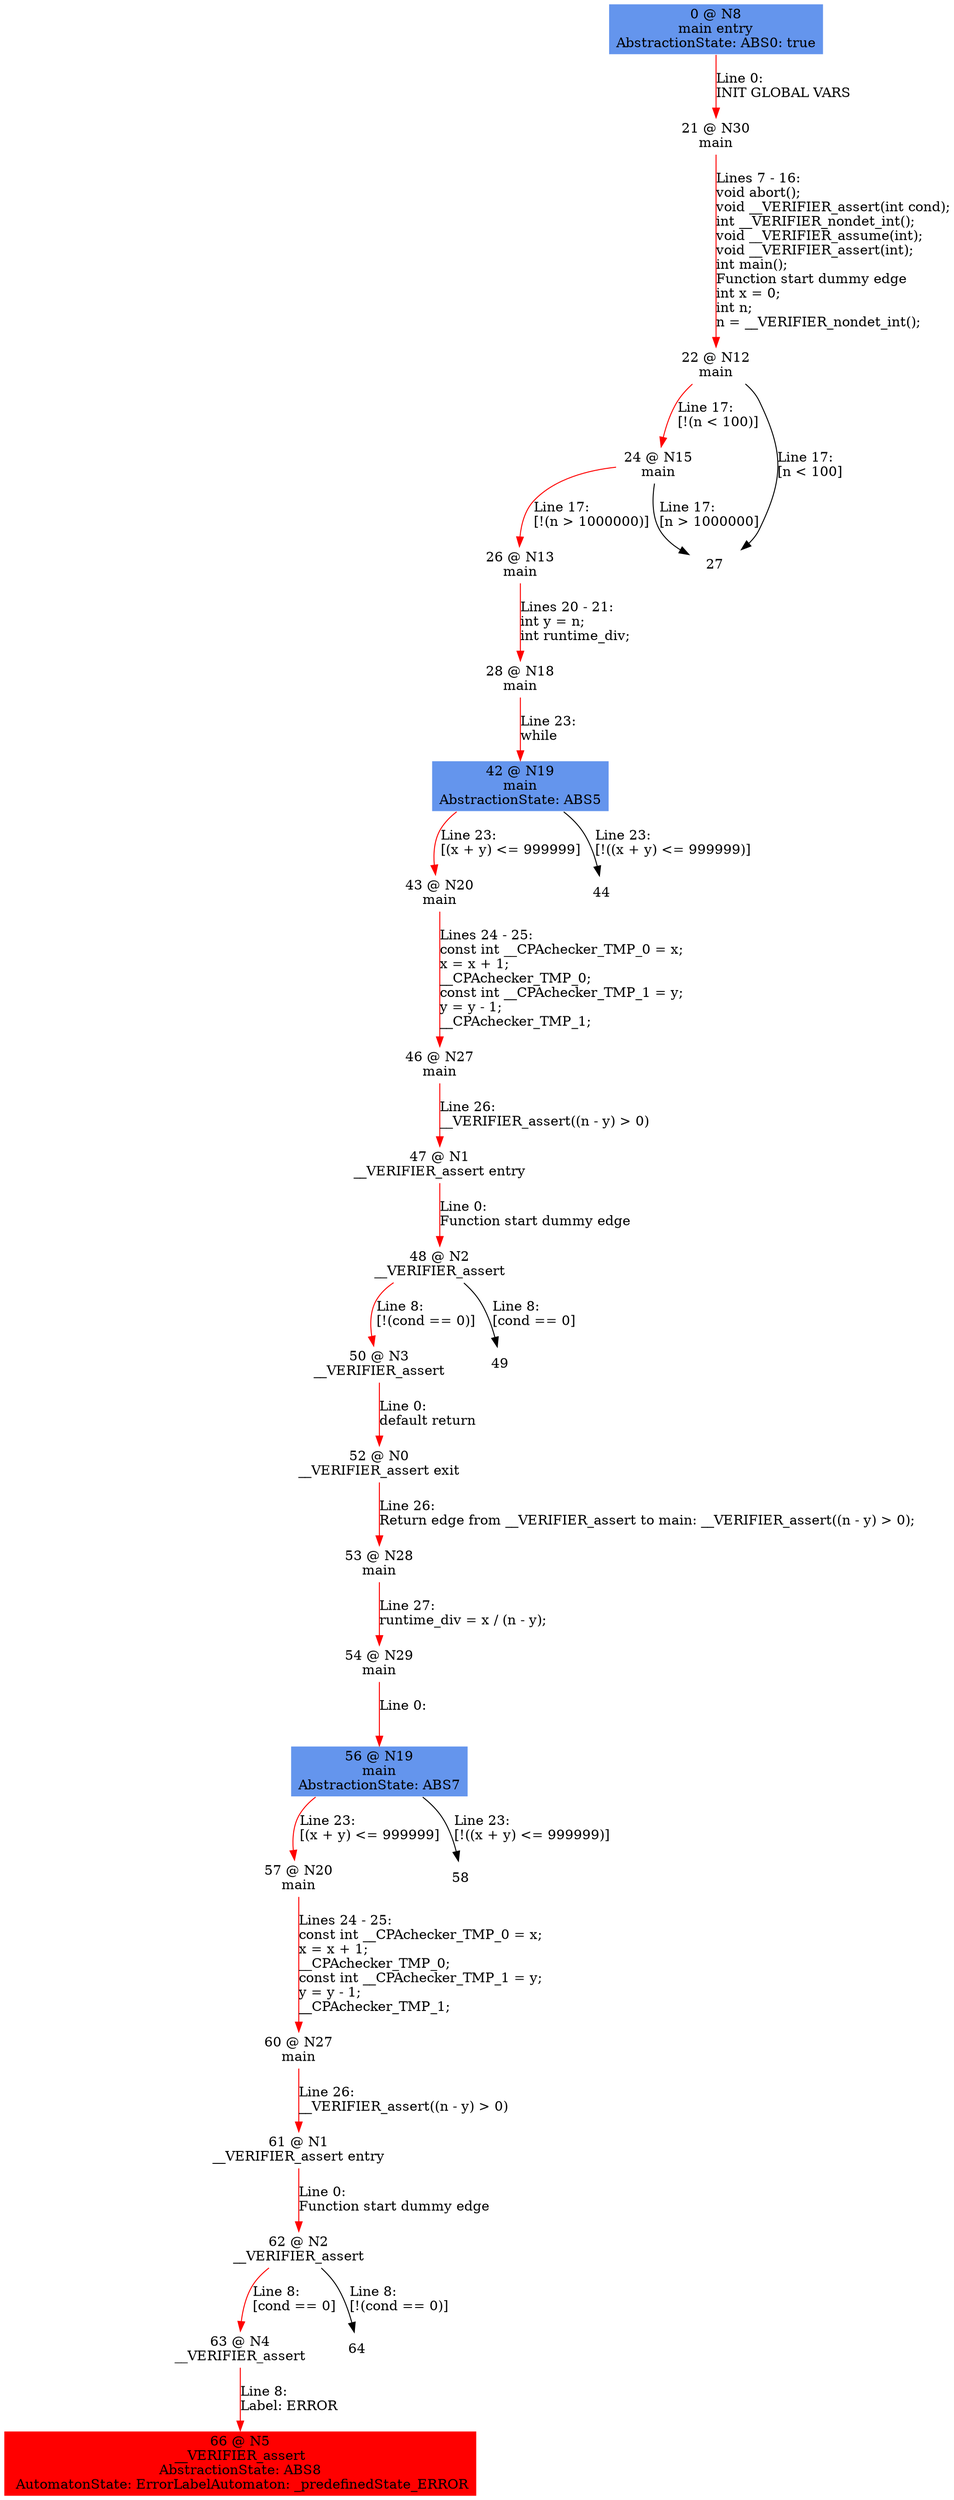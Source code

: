 digraph ARG {
node [style="filled" shape="box" color="white"]
0 [fillcolor="cornflowerblue" label="0 @ N8\nmain entry\nAbstractionState: ABS0: true\n" id="0"]
21 [label="21 @ N30\nmain\n" id="21"]
22 [label="22 @ N12\nmain\n" id="22"]
24 [label="24 @ N15\nmain\n" id="24"]
26 [label="26 @ N13\nmain\n" id="26"]
28 [label="28 @ N18\nmain\n" id="28"]
42 [fillcolor="cornflowerblue" label="42 @ N19\nmain\nAbstractionState: ABS5\n" id="42"]
43 [label="43 @ N20\nmain\n" id="43"]
46 [label="46 @ N27\nmain\n" id="46"]
47 [label="47 @ N1\n__VERIFIER_assert entry\n" id="47"]
48 [label="48 @ N2\n__VERIFIER_assert\n" id="48"]
50 [label="50 @ N3\n__VERIFIER_assert\n" id="50"]
52 [label="52 @ N0\n__VERIFIER_assert exit\n" id="52"]
53 [label="53 @ N28\nmain\n" id="53"]
54 [label="54 @ N29\nmain\n" id="54"]
56 [fillcolor="cornflowerblue" label="56 @ N19\nmain\nAbstractionState: ABS7\n" id="56"]
57 [label="57 @ N20\nmain\n" id="57"]
60 [label="60 @ N27\nmain\n" id="60"]
61 [label="61 @ N1\n__VERIFIER_assert entry\n" id="61"]
62 [label="62 @ N2\n__VERIFIER_assert\n" id="62"]
63 [label="63 @ N4\n__VERIFIER_assert\n" id="63"]
66 [fillcolor="red" label="66 @ N5\n__VERIFIER_assert\nAbstractionState: ABS8\n AutomatonState: ErrorLabelAutomaton: _predefinedState_ERROR\n" id="66"]
0 -> 21 [color="red" label="Line 0: \lINIT GLOBAL VARS\l" id="0 -> 21"]
21 -> 22 [color="red" label="Lines 7 - 16: \lvoid abort();\lvoid __VERIFIER_assert(int cond);\lint __VERIFIER_nondet_int();\lvoid __VERIFIER_assume(int);\lvoid __VERIFIER_assert(int);\lint main();\lFunction start dummy edge\lint x = 0;\lint n;\ln = __VERIFIER_nondet_int();\l" id="21 -> 22"]
22 -> 24 [color="red" label="Line 17: \l[!(n < 100)]\l" id="22 -> 24"]
22 -> 27 [label="Line 17: \l[n < 100]\l" id="22 -> 27"]
24 -> 26 [color="red" label="Line 17: \l[!(n > 1000000)]\l" id="24 -> 26"]
24 -> 27 [label="Line 17: \l[n > 1000000]\l" id="24 -> 27"]
26 -> 28 [color="red" label="Lines 20 - 21: \lint y = n;\lint runtime_div;\l" id="26 -> 28"]
28 -> 42 [color="red" label="Line 23: \lwhile\l" id="28 -> 42"]
42 -> 43 [color="red" label="Line 23: \l[(x + y) <= 999999]\l" id="42 -> 43"]
42 -> 44 [label="Line 23: \l[!((x + y) <= 999999)]\l" id="42 -> 44"]
43 -> 46 [color="red" label="Lines 24 - 25: \lconst int __CPAchecker_TMP_0 = x;\lx = x + 1;\l__CPAchecker_TMP_0;\lconst int __CPAchecker_TMP_1 = y;\ly = y - 1;\l__CPAchecker_TMP_1;\l" id="43 -> 46"]
46 -> 47 [color="red" label="Line 26: \l__VERIFIER_assert((n - y) > 0)\l" id="46 -> 47"]
47 -> 48 [color="red" label="Line 0: \lFunction start dummy edge\l" id="47 -> 48"]
48 -> 49 [label="Line 8: \l[cond == 0]\l" id="48 -> 49"]
48 -> 50 [color="red" label="Line 8: \l[!(cond == 0)]\l" id="48 -> 50"]
50 -> 52 [color="red" label="Line 0: \ldefault return\l" id="50 -> 52"]
52 -> 53 [color="red" label="Line 26: \lReturn edge from __VERIFIER_assert to main: __VERIFIER_assert((n - y) > 0);\l" id="52 -> 53"]
53 -> 54 [color="red" label="Line 27: \lruntime_div = x / (n - y);\l" id="53 -> 54"]
54 -> 56 [color="red" label="Line 0: \l\l" id="54 -> 56"]
56 -> 57 [color="red" label="Line 23: \l[(x + y) <= 999999]\l" id="56 -> 57"]
56 -> 58 [label="Line 23: \l[!((x + y) <= 999999)]\l" id="56 -> 58"]
57 -> 60 [color="red" label="Lines 24 - 25: \lconst int __CPAchecker_TMP_0 = x;\lx = x + 1;\l__CPAchecker_TMP_0;\lconst int __CPAchecker_TMP_1 = y;\ly = y - 1;\l__CPAchecker_TMP_1;\l" id="57 -> 60"]
60 -> 61 [color="red" label="Line 26: \l__VERIFIER_assert((n - y) > 0)\l" id="60 -> 61"]
61 -> 62 [color="red" label="Line 0: \lFunction start dummy edge\l" id="61 -> 62"]
62 -> 63 [color="red" label="Line 8: \l[cond == 0]\l" id="62 -> 63"]
62 -> 64 [label="Line 8: \l[!(cond == 0)]\l" id="62 -> 64"]
63 -> 66 [color="red" label="Line 8: \lLabel: ERROR\l" id="63 -> 66"]
}
